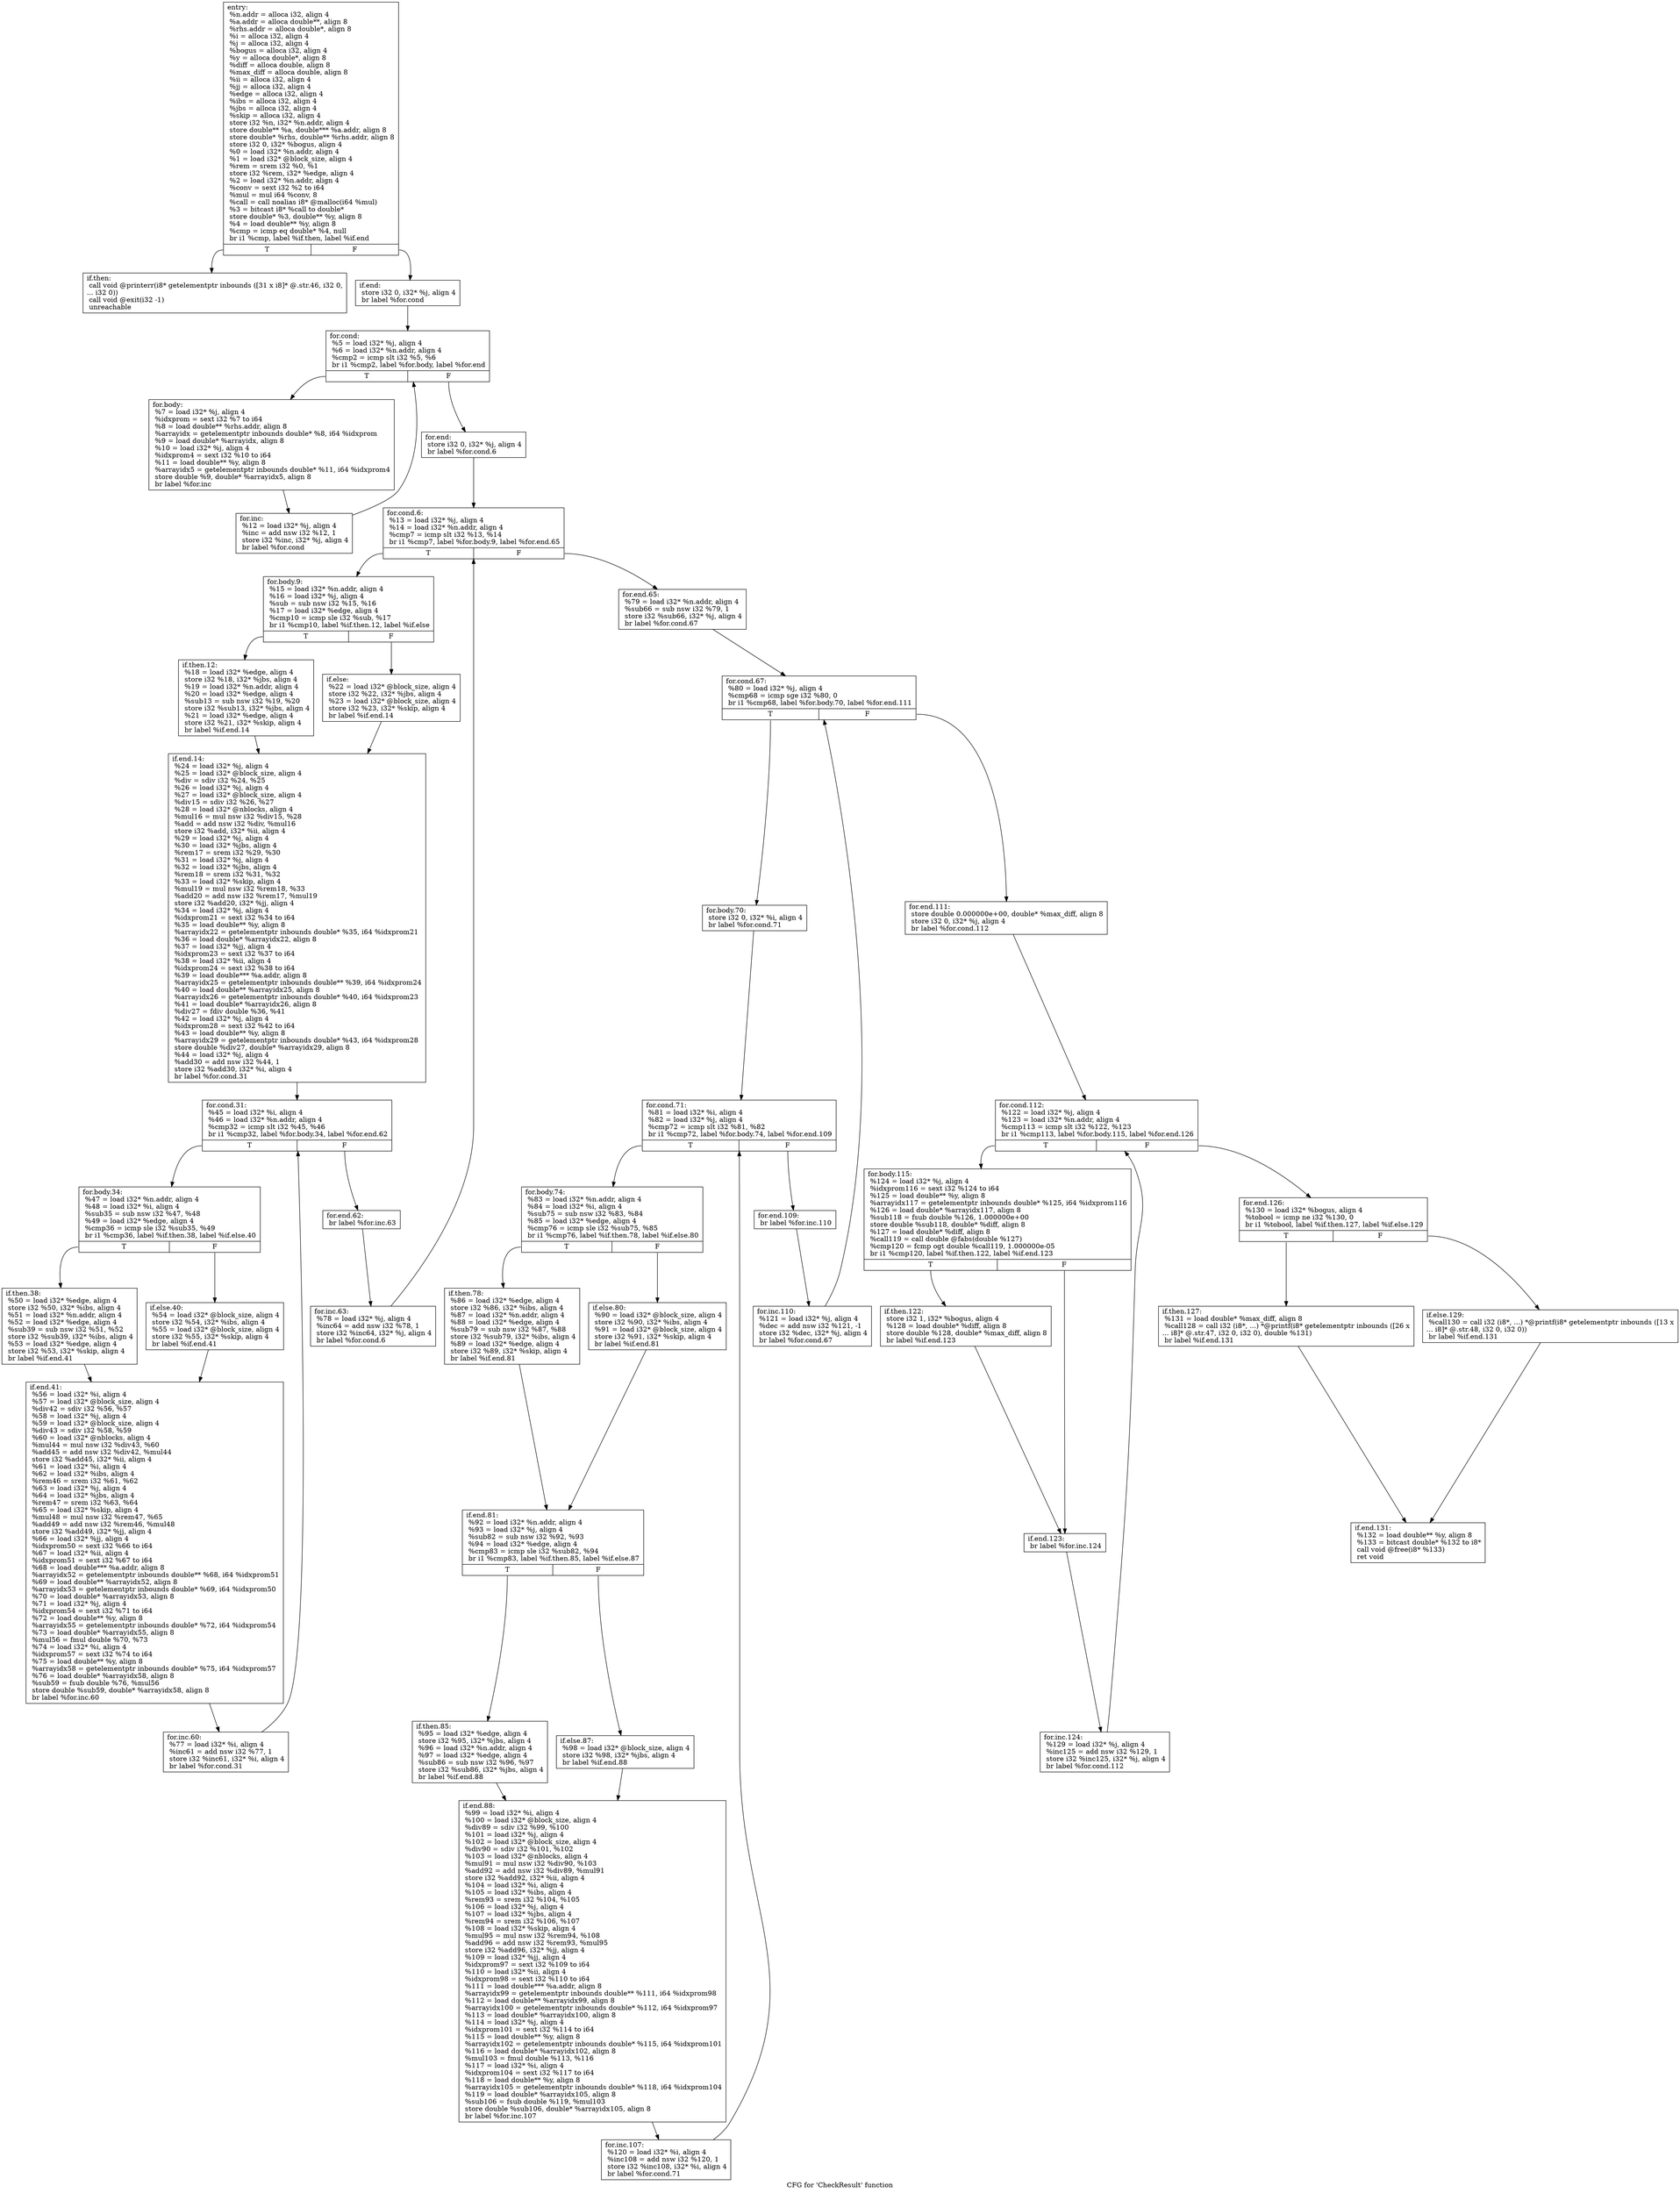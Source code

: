 digraph "CFG for 'CheckResult' function" {
	label="CFG for 'CheckResult' function";

	Node0x48e5290 [shape=record,label="{entry:\l  %n.addr = alloca i32, align 4\l  %a.addr = alloca double**, align 8\l  %rhs.addr = alloca double*, align 8\l  %i = alloca i32, align 4\l  %j = alloca i32, align 4\l  %bogus = alloca i32, align 4\l  %y = alloca double*, align 8\l  %diff = alloca double, align 8\l  %max_diff = alloca double, align 8\l  %ii = alloca i32, align 4\l  %jj = alloca i32, align 4\l  %edge = alloca i32, align 4\l  %ibs = alloca i32, align 4\l  %jbs = alloca i32, align 4\l  %skip = alloca i32, align 4\l  store i32 %n, i32* %n.addr, align 4\l  store double** %a, double*** %a.addr, align 8\l  store double* %rhs, double** %rhs.addr, align 8\l  store i32 0, i32* %bogus, align 4\l  %0 = load i32* %n.addr, align 4\l  %1 = load i32* @block_size, align 4\l  %rem = srem i32 %0, %1\l  store i32 %rem, i32* %edge, align 4\l  %2 = load i32* %n.addr, align 4\l  %conv = sext i32 %2 to i64\l  %mul = mul i64 %conv, 8\l  %call = call noalias i8* @malloc(i64 %mul)\l  %3 = bitcast i8* %call to double*\l  store double* %3, double** %y, align 8\l  %4 = load double** %y, align 8\l  %cmp = icmp eq double* %4, null\l  br i1 %cmp, label %if.then, label %if.end\l|{<s0>T|<s1>F}}"];
	Node0x48e5290:s0 -> Node0x48e52e0;
	Node0x48e5290:s1 -> Node0x48e5330;
	Node0x48e52e0 [shape=record,label="{if.then:                                          \l  call void @printerr(i8* getelementptr inbounds ([31 x i8]* @.str.46, i32 0,\l... i32 0))\l  call void @exit(i32 -1)\l  unreachable\l}"];
	Node0x48e5330 [shape=record,label="{if.end:                                           \l  store i32 0, i32* %j, align 4\l  br label %for.cond\l}"];
	Node0x48e5330 -> Node0x48e5380;
	Node0x48e5380 [shape=record,label="{for.cond:                                         \l  %5 = load i32* %j, align 4\l  %6 = load i32* %n.addr, align 4\l  %cmp2 = icmp slt i32 %5, %6\l  br i1 %cmp2, label %for.body, label %for.end\l|{<s0>T|<s1>F}}"];
	Node0x48e5380:s0 -> Node0x48e53d0;
	Node0x48e5380:s1 -> Node0x48e5470;
	Node0x48e53d0 [shape=record,label="{for.body:                                         \l  %7 = load i32* %j, align 4\l  %idxprom = sext i32 %7 to i64\l  %8 = load double** %rhs.addr, align 8\l  %arrayidx = getelementptr inbounds double* %8, i64 %idxprom\l  %9 = load double* %arrayidx, align 8\l  %10 = load i32* %j, align 4\l  %idxprom4 = sext i32 %10 to i64\l  %11 = load double** %y, align 8\l  %arrayidx5 = getelementptr inbounds double* %11, i64 %idxprom4\l  store double %9, double* %arrayidx5, align 8\l  br label %for.inc\l}"];
	Node0x48e53d0 -> Node0x48e5420;
	Node0x48e5420 [shape=record,label="{for.inc:                                          \l  %12 = load i32* %j, align 4\l  %inc = add nsw i32 %12, 1\l  store i32 %inc, i32* %j, align 4\l  br label %for.cond\l}"];
	Node0x48e5420 -> Node0x48e5380;
	Node0x48e5470 [shape=record,label="{for.end:                                          \l  store i32 0, i32* %j, align 4\l  br label %for.cond.6\l}"];
	Node0x48e5470 -> Node0x48e54c0;
	Node0x48e54c0 [shape=record,label="{for.cond.6:                                       \l  %13 = load i32* %j, align 4\l  %14 = load i32* %n.addr, align 4\l  %cmp7 = icmp slt i32 %13, %14\l  br i1 %cmp7, label %for.body.9, label %for.end.65\l|{<s0>T|<s1>F}}"];
	Node0x48e54c0:s0 -> Node0x48e5510;
	Node0x48e54c0:s1 -> Node0x48e6900;
	Node0x48e5510 [shape=record,label="{for.body.9:                                       \l  %15 = load i32* %n.addr, align 4\l  %16 = load i32* %j, align 4\l  %sub = sub nsw i32 %15, %16\l  %17 = load i32* %edge, align 4\l  %cmp10 = icmp sle i32 %sub, %17\l  br i1 %cmp10, label %if.then.12, label %if.else\l|{<s0>T|<s1>F}}"];
	Node0x48e5510:s0 -> Node0x48d5990;
	Node0x48e5510:s1 -> Node0x48e5560;
	Node0x48d5990 [shape=record,label="{if.then.12:                                       \l  %18 = load i32* %edge, align 4\l  store i32 %18, i32* %jbs, align 4\l  %19 = load i32* %n.addr, align 4\l  %20 = load i32* %edge, align 4\l  %sub13 = sub nsw i32 %19, %20\l  store i32 %sub13, i32* %jbs, align 4\l  %21 = load i32* %edge, align 4\l  store i32 %21, i32* %skip, align 4\l  br label %if.end.14\l}"];
	Node0x48d5990 -> Node0x48e6630;
	Node0x48e5560 [shape=record,label="{if.else:                                          \l  %22 = load i32* @block_size, align 4\l  store i32 %22, i32* %jbs, align 4\l  %23 = load i32* @block_size, align 4\l  store i32 %23, i32* %skip, align 4\l  br label %if.end.14\l}"];
	Node0x48e5560 -> Node0x48e6630;
	Node0x48e6630 [shape=record,label="{if.end.14:                                        \l  %24 = load i32* %j, align 4\l  %25 = load i32* @block_size, align 4\l  %div = sdiv i32 %24, %25\l  %26 = load i32* %j, align 4\l  %27 = load i32* @block_size, align 4\l  %div15 = sdiv i32 %26, %27\l  %28 = load i32* @nblocks, align 4\l  %mul16 = mul nsw i32 %div15, %28\l  %add = add nsw i32 %div, %mul16\l  store i32 %add, i32* %ii, align 4\l  %29 = load i32* %j, align 4\l  %30 = load i32* %jbs, align 4\l  %rem17 = srem i32 %29, %30\l  %31 = load i32* %j, align 4\l  %32 = load i32* %jbs, align 4\l  %rem18 = srem i32 %31, %32\l  %33 = load i32* %skip, align 4\l  %mul19 = mul nsw i32 %rem18, %33\l  %add20 = add nsw i32 %rem17, %mul19\l  store i32 %add20, i32* %jj, align 4\l  %34 = load i32* %j, align 4\l  %idxprom21 = sext i32 %34 to i64\l  %35 = load double** %y, align 8\l  %arrayidx22 = getelementptr inbounds double* %35, i64 %idxprom21\l  %36 = load double* %arrayidx22, align 8\l  %37 = load i32* %jj, align 4\l  %idxprom23 = sext i32 %37 to i64\l  %38 = load i32* %ii, align 4\l  %idxprom24 = sext i32 %38 to i64\l  %39 = load double*** %a.addr, align 8\l  %arrayidx25 = getelementptr inbounds double** %39, i64 %idxprom24\l  %40 = load double** %arrayidx25, align 8\l  %arrayidx26 = getelementptr inbounds double* %40, i64 %idxprom23\l  %41 = load double* %arrayidx26, align 8\l  %div27 = fdiv double %36, %41\l  %42 = load i32* %j, align 4\l  %idxprom28 = sext i32 %42 to i64\l  %43 = load double** %y, align 8\l  %arrayidx29 = getelementptr inbounds double* %43, i64 %idxprom28\l  store double %div27, double* %arrayidx29, align 8\l  %44 = load i32* %j, align 4\l  %add30 = add nsw i32 %44, 1\l  store i32 %add30, i32* %i, align 4\l  br label %for.cond.31\l}"];
	Node0x48e6630 -> Node0x48e6680;
	Node0x48e6680 [shape=record,label="{for.cond.31:                                      \l  %45 = load i32* %i, align 4\l  %46 = load i32* %n.addr, align 4\l  %cmp32 = icmp slt i32 %45, %46\l  br i1 %cmp32, label %for.body.34, label %for.end.62\l|{<s0>T|<s1>F}}"];
	Node0x48e6680:s0 -> Node0x48e66d0;
	Node0x48e6680:s1 -> Node0x48e6860;
	Node0x48e66d0 [shape=record,label="{for.body.34:                                      \l  %47 = load i32* %n.addr, align 4\l  %48 = load i32* %i, align 4\l  %sub35 = sub nsw i32 %47, %48\l  %49 = load i32* %edge, align 4\l  %cmp36 = icmp sle i32 %sub35, %49\l  br i1 %cmp36, label %if.then.38, label %if.else.40\l|{<s0>T|<s1>F}}"];
	Node0x48e66d0:s0 -> Node0x48e6720;
	Node0x48e66d0:s1 -> Node0x48e6770;
	Node0x48e6720 [shape=record,label="{if.then.38:                                       \l  %50 = load i32* %edge, align 4\l  store i32 %50, i32* %ibs, align 4\l  %51 = load i32* %n.addr, align 4\l  %52 = load i32* %edge, align 4\l  %sub39 = sub nsw i32 %51, %52\l  store i32 %sub39, i32* %ibs, align 4\l  %53 = load i32* %edge, align 4\l  store i32 %53, i32* %skip, align 4\l  br label %if.end.41\l}"];
	Node0x48e6720 -> Node0x48e67c0;
	Node0x48e6770 [shape=record,label="{if.else.40:                                       \l  %54 = load i32* @block_size, align 4\l  store i32 %54, i32* %ibs, align 4\l  %55 = load i32* @block_size, align 4\l  store i32 %55, i32* %skip, align 4\l  br label %if.end.41\l}"];
	Node0x48e6770 -> Node0x48e67c0;
	Node0x48e67c0 [shape=record,label="{if.end.41:                                        \l  %56 = load i32* %i, align 4\l  %57 = load i32* @block_size, align 4\l  %div42 = sdiv i32 %56, %57\l  %58 = load i32* %j, align 4\l  %59 = load i32* @block_size, align 4\l  %div43 = sdiv i32 %58, %59\l  %60 = load i32* @nblocks, align 4\l  %mul44 = mul nsw i32 %div43, %60\l  %add45 = add nsw i32 %div42, %mul44\l  store i32 %add45, i32* %ii, align 4\l  %61 = load i32* %i, align 4\l  %62 = load i32* %ibs, align 4\l  %rem46 = srem i32 %61, %62\l  %63 = load i32* %j, align 4\l  %64 = load i32* %jbs, align 4\l  %rem47 = srem i32 %63, %64\l  %65 = load i32* %skip, align 4\l  %mul48 = mul nsw i32 %rem47, %65\l  %add49 = add nsw i32 %rem46, %mul48\l  store i32 %add49, i32* %jj, align 4\l  %66 = load i32* %jj, align 4\l  %idxprom50 = sext i32 %66 to i64\l  %67 = load i32* %ii, align 4\l  %idxprom51 = sext i32 %67 to i64\l  %68 = load double*** %a.addr, align 8\l  %arrayidx52 = getelementptr inbounds double** %68, i64 %idxprom51\l  %69 = load double** %arrayidx52, align 8\l  %arrayidx53 = getelementptr inbounds double* %69, i64 %idxprom50\l  %70 = load double* %arrayidx53, align 8\l  %71 = load i32* %j, align 4\l  %idxprom54 = sext i32 %71 to i64\l  %72 = load double** %y, align 8\l  %arrayidx55 = getelementptr inbounds double* %72, i64 %idxprom54\l  %73 = load double* %arrayidx55, align 8\l  %mul56 = fmul double %70, %73\l  %74 = load i32* %i, align 4\l  %idxprom57 = sext i32 %74 to i64\l  %75 = load double** %y, align 8\l  %arrayidx58 = getelementptr inbounds double* %75, i64 %idxprom57\l  %76 = load double* %arrayidx58, align 8\l  %sub59 = fsub double %76, %mul56\l  store double %sub59, double* %arrayidx58, align 8\l  br label %for.inc.60\l}"];
	Node0x48e67c0 -> Node0x48e6810;
	Node0x48e6810 [shape=record,label="{for.inc.60:                                       \l  %77 = load i32* %i, align 4\l  %inc61 = add nsw i32 %77, 1\l  store i32 %inc61, i32* %i, align 4\l  br label %for.cond.31\l}"];
	Node0x48e6810 -> Node0x48e6680;
	Node0x48e6860 [shape=record,label="{for.end.62:                                       \l  br label %for.inc.63\l}"];
	Node0x48e6860 -> Node0x48e68b0;
	Node0x48e68b0 [shape=record,label="{for.inc.63:                                       \l  %78 = load i32* %j, align 4\l  %inc64 = add nsw i32 %78, 1\l  store i32 %inc64, i32* %j, align 4\l  br label %for.cond.6\l}"];
	Node0x48e68b0 -> Node0x48e54c0;
	Node0x48e6900 [shape=record,label="{for.end.65:                                       \l  %79 = load i32* %n.addr, align 4\l  %sub66 = sub nsw i32 %79, 1\l  store i32 %sub66, i32* %j, align 4\l  br label %for.cond.67\l}"];
	Node0x48e6900 -> Node0x48e6950;
	Node0x48e6950 [shape=record,label="{for.cond.67:                                      \l  %80 = load i32* %j, align 4\l  %cmp68 = icmp sge i32 %80, 0\l  br i1 %cmp68, label %for.body.70, label %for.end.111\l|{<s0>T|<s1>F}}"];
	Node0x48e6950:s0 -> Node0x48e69a0;
	Node0x48e6950:s1 -> Node0x48e6d60;
	Node0x48e69a0 [shape=record,label="{for.body.70:                                      \l  store i32 0, i32* %i, align 4\l  br label %for.cond.71\l}"];
	Node0x48e69a0 -> Node0x48e69f0;
	Node0x48e69f0 [shape=record,label="{for.cond.71:                                      \l  %81 = load i32* %i, align 4\l  %82 = load i32* %j, align 4\l  %cmp72 = icmp slt i32 %81, %82\l  br i1 %cmp72, label %for.body.74, label %for.end.109\l|{<s0>T|<s1>F}}"];
	Node0x48e69f0:s0 -> Node0x48e6a40;
	Node0x48e69f0:s1 -> Node0x48e6cc0;
	Node0x48e6a40 [shape=record,label="{for.body.74:                                      \l  %83 = load i32* %n.addr, align 4\l  %84 = load i32* %i, align 4\l  %sub75 = sub nsw i32 %83, %84\l  %85 = load i32* %edge, align 4\l  %cmp76 = icmp sle i32 %sub75, %85\l  br i1 %cmp76, label %if.then.78, label %if.else.80\l|{<s0>T|<s1>F}}"];
	Node0x48e6a40:s0 -> Node0x48e6a90;
	Node0x48e6a40:s1 -> Node0x48e6ae0;
	Node0x48e6a90 [shape=record,label="{if.then.78:                                       \l  %86 = load i32* %edge, align 4\l  store i32 %86, i32* %ibs, align 4\l  %87 = load i32* %n.addr, align 4\l  %88 = load i32* %edge, align 4\l  %sub79 = sub nsw i32 %87, %88\l  store i32 %sub79, i32* %ibs, align 4\l  %89 = load i32* %edge, align 4\l  store i32 %89, i32* %skip, align 4\l  br label %if.end.81\l}"];
	Node0x48e6a90 -> Node0x48e6b30;
	Node0x48e6ae0 [shape=record,label="{if.else.80:                                       \l  %90 = load i32* @block_size, align 4\l  store i32 %90, i32* %ibs, align 4\l  %91 = load i32* @block_size, align 4\l  store i32 %91, i32* %skip, align 4\l  br label %if.end.81\l}"];
	Node0x48e6ae0 -> Node0x48e6b30;
	Node0x48e6b30 [shape=record,label="{if.end.81:                                        \l  %92 = load i32* %n.addr, align 4\l  %93 = load i32* %j, align 4\l  %sub82 = sub nsw i32 %92, %93\l  %94 = load i32* %edge, align 4\l  %cmp83 = icmp sle i32 %sub82, %94\l  br i1 %cmp83, label %if.then.85, label %if.else.87\l|{<s0>T|<s1>F}}"];
	Node0x48e6b30:s0 -> Node0x48e6b80;
	Node0x48e6b30:s1 -> Node0x48e6bd0;
	Node0x48e6b80 [shape=record,label="{if.then.85:                                       \l  %95 = load i32* %edge, align 4\l  store i32 %95, i32* %jbs, align 4\l  %96 = load i32* %n.addr, align 4\l  %97 = load i32* %edge, align 4\l  %sub86 = sub nsw i32 %96, %97\l  store i32 %sub86, i32* %jbs, align 4\l  br label %if.end.88\l}"];
	Node0x48e6b80 -> Node0x48e6c20;
	Node0x48e6bd0 [shape=record,label="{if.else.87:                                       \l  %98 = load i32* @block_size, align 4\l  store i32 %98, i32* %jbs, align 4\l  br label %if.end.88\l}"];
	Node0x48e6bd0 -> Node0x48e6c20;
	Node0x48e6c20 [shape=record,label="{if.end.88:                                        \l  %99 = load i32* %i, align 4\l  %100 = load i32* @block_size, align 4\l  %div89 = sdiv i32 %99, %100\l  %101 = load i32* %j, align 4\l  %102 = load i32* @block_size, align 4\l  %div90 = sdiv i32 %101, %102\l  %103 = load i32* @nblocks, align 4\l  %mul91 = mul nsw i32 %div90, %103\l  %add92 = add nsw i32 %div89, %mul91\l  store i32 %add92, i32* %ii, align 4\l  %104 = load i32* %i, align 4\l  %105 = load i32* %ibs, align 4\l  %rem93 = srem i32 %104, %105\l  %106 = load i32* %j, align 4\l  %107 = load i32* %jbs, align 4\l  %rem94 = srem i32 %106, %107\l  %108 = load i32* %skip, align 4\l  %mul95 = mul nsw i32 %rem94, %108\l  %add96 = add nsw i32 %rem93, %mul95\l  store i32 %add96, i32* %jj, align 4\l  %109 = load i32* %jj, align 4\l  %idxprom97 = sext i32 %109 to i64\l  %110 = load i32* %ii, align 4\l  %idxprom98 = sext i32 %110 to i64\l  %111 = load double*** %a.addr, align 8\l  %arrayidx99 = getelementptr inbounds double** %111, i64 %idxprom98\l  %112 = load double** %arrayidx99, align 8\l  %arrayidx100 = getelementptr inbounds double* %112, i64 %idxprom97\l  %113 = load double* %arrayidx100, align 8\l  %114 = load i32* %j, align 4\l  %idxprom101 = sext i32 %114 to i64\l  %115 = load double** %y, align 8\l  %arrayidx102 = getelementptr inbounds double* %115, i64 %idxprom101\l  %116 = load double* %arrayidx102, align 8\l  %mul103 = fmul double %113, %116\l  %117 = load i32* %i, align 4\l  %idxprom104 = sext i32 %117 to i64\l  %118 = load double** %y, align 8\l  %arrayidx105 = getelementptr inbounds double* %118, i64 %idxprom104\l  %119 = load double* %arrayidx105, align 8\l  %sub106 = fsub double %119, %mul103\l  store double %sub106, double* %arrayidx105, align 8\l  br label %for.inc.107\l}"];
	Node0x48e6c20 -> Node0x48e6c70;
	Node0x48e6c70 [shape=record,label="{for.inc.107:                                      \l  %120 = load i32* %i, align 4\l  %inc108 = add nsw i32 %120, 1\l  store i32 %inc108, i32* %i, align 4\l  br label %for.cond.71\l}"];
	Node0x48e6c70 -> Node0x48e69f0;
	Node0x48e6cc0 [shape=record,label="{for.end.109:                                      \l  br label %for.inc.110\l}"];
	Node0x48e6cc0 -> Node0x48e6d10;
	Node0x48e6d10 [shape=record,label="{for.inc.110:                                      \l  %121 = load i32* %j, align 4\l  %dec = add nsw i32 %121, -1\l  store i32 %dec, i32* %j, align 4\l  br label %for.cond.67\l}"];
	Node0x48e6d10 -> Node0x48e6950;
	Node0x48e6d60 [shape=record,label="{for.end.111:                                      \l  store double 0.000000e+00, double* %max_diff, align 8\l  store i32 0, i32* %j, align 4\l  br label %for.cond.112\l}"];
	Node0x48e6d60 -> Node0x48e6db0;
	Node0x48e6db0 [shape=record,label="{for.cond.112:                                     \l  %122 = load i32* %j, align 4\l  %123 = load i32* %n.addr, align 4\l  %cmp113 = icmp slt i32 %122, %123\l  br i1 %cmp113, label %for.body.115, label %for.end.126\l|{<s0>T|<s1>F}}"];
	Node0x48e6db0:s0 -> Node0x48e6e00;
	Node0x48e6db0:s1 -> Node0x48e6f40;
	Node0x48e6e00 [shape=record,label="{for.body.115:                                     \l  %124 = load i32* %j, align 4\l  %idxprom116 = sext i32 %124 to i64\l  %125 = load double** %y, align 8\l  %arrayidx117 = getelementptr inbounds double* %125, i64 %idxprom116\l  %126 = load double* %arrayidx117, align 8\l  %sub118 = fsub double %126, 1.000000e+00\l  store double %sub118, double* %diff, align 8\l  %127 = load double* %diff, align 8\l  %call119 = call double @fabs(double %127)\l  %cmp120 = fcmp ogt double %call119, 1.000000e-05\l  br i1 %cmp120, label %if.then.122, label %if.end.123\l|{<s0>T|<s1>F}}"];
	Node0x48e6e00:s0 -> Node0x48e6e50;
	Node0x48e6e00:s1 -> Node0x48e6ea0;
	Node0x48e6e50 [shape=record,label="{if.then.122:                                      \l  store i32 1, i32* %bogus, align 4\l  %128 = load double* %diff, align 8\l  store double %128, double* %max_diff, align 8\l  br label %if.end.123\l}"];
	Node0x48e6e50 -> Node0x48e6ea0;
	Node0x48e6ea0 [shape=record,label="{if.end.123:                                       \l  br label %for.inc.124\l}"];
	Node0x48e6ea0 -> Node0x48e6ef0;
	Node0x48e6ef0 [shape=record,label="{for.inc.124:                                      \l  %129 = load i32* %j, align 4\l  %inc125 = add nsw i32 %129, 1\l  store i32 %inc125, i32* %j, align 4\l  br label %for.cond.112\l}"];
	Node0x48e6ef0 -> Node0x48e6db0;
	Node0x48e6f40 [shape=record,label="{for.end.126:                                      \l  %130 = load i32* %bogus, align 4\l  %tobool = icmp ne i32 %130, 0\l  br i1 %tobool, label %if.then.127, label %if.else.129\l|{<s0>T|<s1>F}}"];
	Node0x48e6f40:s0 -> Node0x48e6f90;
	Node0x48e6f40:s1 -> Node0x48e6fe0;
	Node0x48e6f90 [shape=record,label="{if.then.127:                                      \l  %131 = load double* %max_diff, align 8\l  %call128 = call i32 (i8*, ...) *@printf(i8* getelementptr inbounds ([26 x\l... i8]* @.str.47, i32 0, i32 0), double %131)\l  br label %if.end.131\l}"];
	Node0x48e6f90 -> Node0x48e7030;
	Node0x48e6fe0 [shape=record,label="{if.else.129:                                      \l  %call130 = call i32 (i8*, ...) *@printf(i8* getelementptr inbounds ([13 x\l... i8]* @.str.48, i32 0, i32 0))\l  br label %if.end.131\l}"];
	Node0x48e6fe0 -> Node0x48e7030;
	Node0x48e7030 [shape=record,label="{if.end.131:                                       \l  %132 = load double** %y, align 8\l  %133 = bitcast double* %132 to i8*\l  call void @free(i8* %133)\l  ret void\l}"];
}
